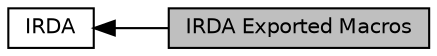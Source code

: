 digraph "IRDA Exported Macros"
{
  edge [fontname="Helvetica",fontsize="10",labelfontname="Helvetica",labelfontsize="10"];
  node [fontname="Helvetica",fontsize="10",shape=box];
  rankdir=LR;
  Node2 [label="IRDA",height=0.2,width=0.4,color="black", fillcolor="white", style="filled",URL="$group___i_r_d_a.html",tooltip="HAL IRDA module driver."];
  Node1 [label="IRDA Exported Macros",height=0.2,width=0.4,color="black", fillcolor="grey75", style="filled", fontcolor="black",tooltip=" "];
  Node2->Node1 [shape=plaintext, dir="back", style="solid"];
}
